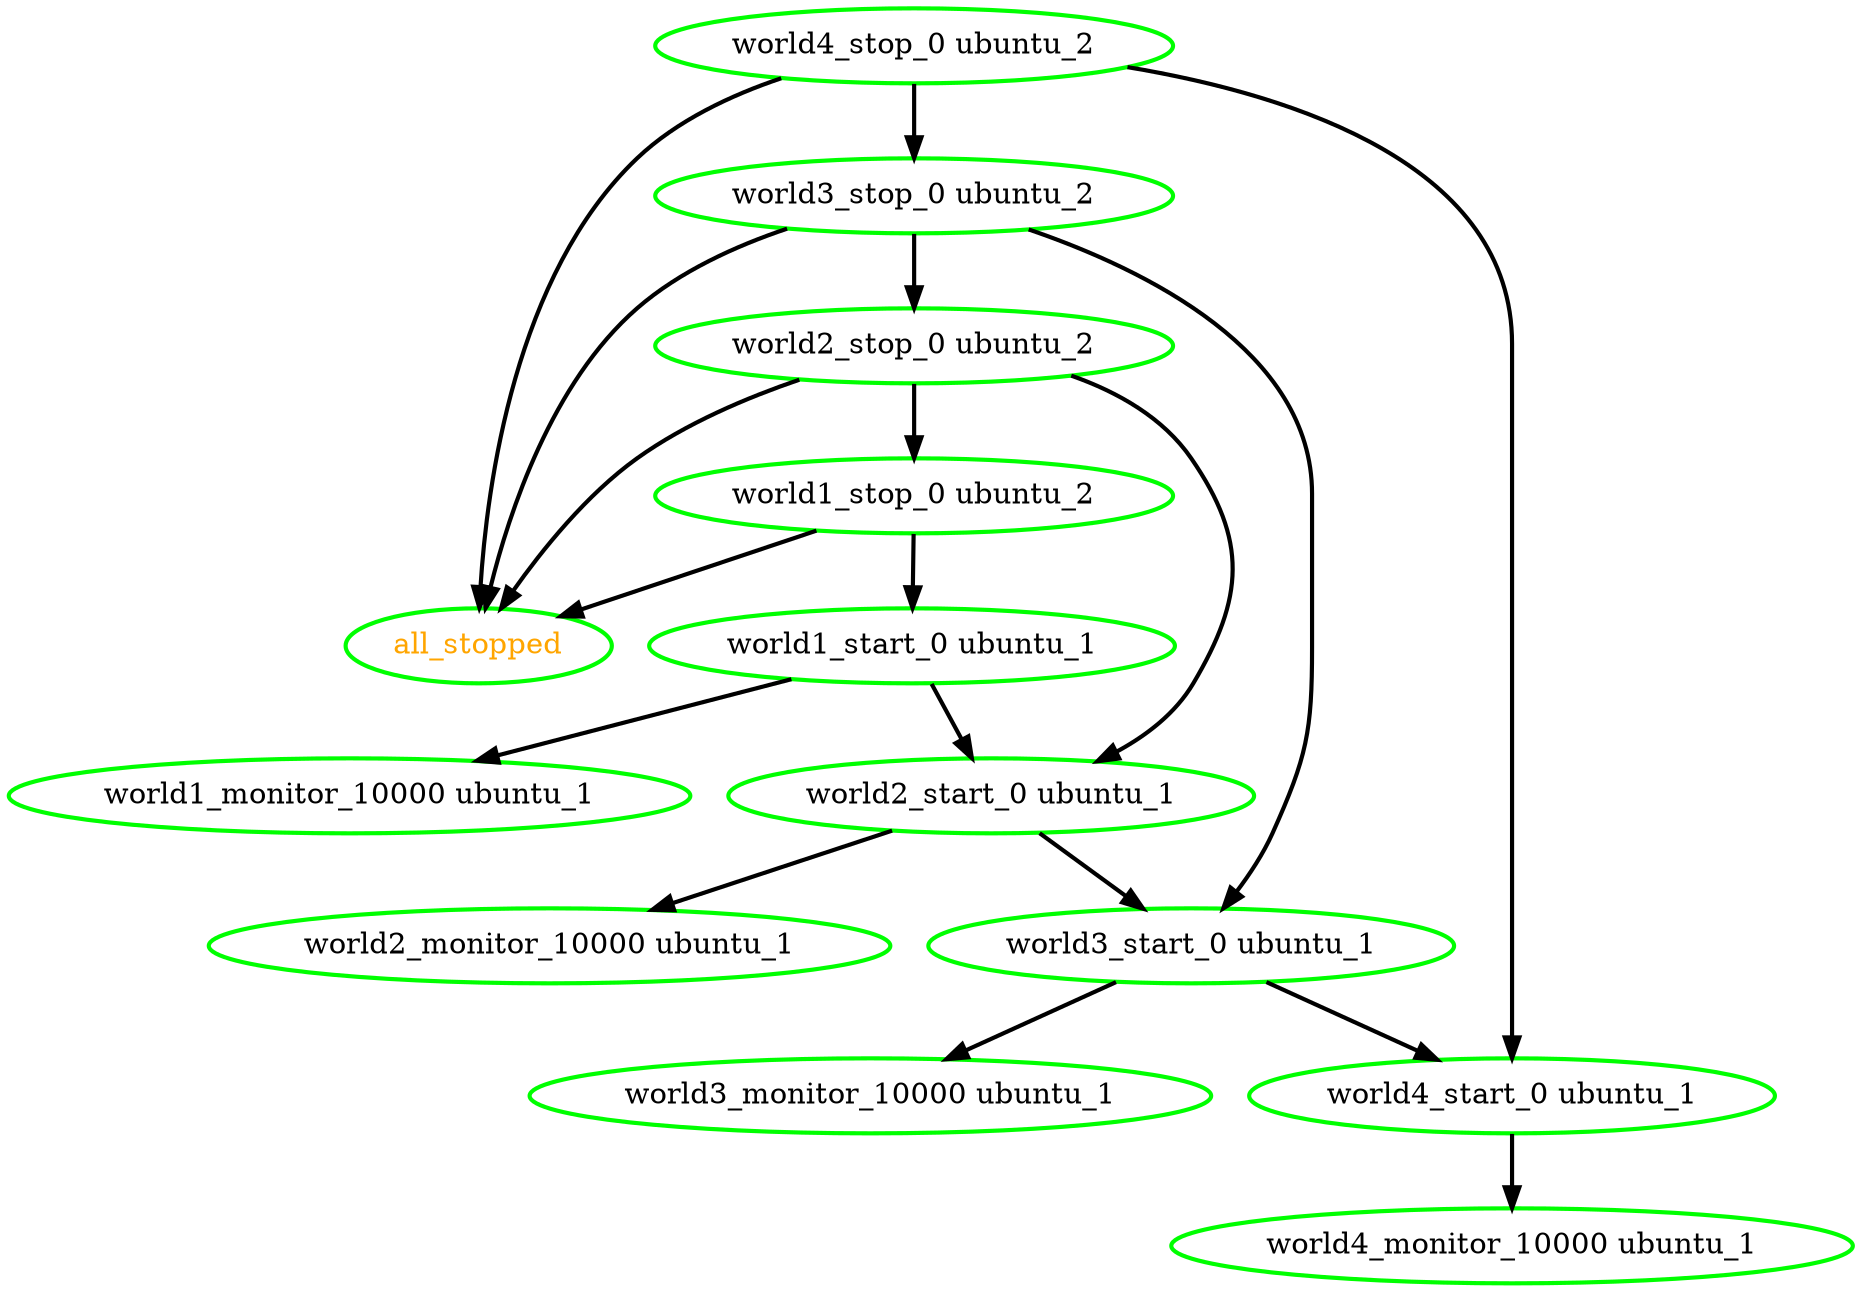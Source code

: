 digraph "g" {
"all_stopped" [ style=bold color="green" fontcolor="orange"  ]
"world1_monitor_10000 ubuntu_1" [ style=bold color="green" fontcolor="black"  ]
"world1_start_0 ubuntu_1" -> "world1_monitor_10000 ubuntu_1" [ style = bold]
"world1_start_0 ubuntu_1" -> "world2_start_0 ubuntu_1" [ style = bold]
"world1_start_0 ubuntu_1" [ style=bold color="green" fontcolor="black"  ]
"world1_stop_0 ubuntu_2" -> "all_stopped" [ style = bold]
"world1_stop_0 ubuntu_2" -> "world1_start_0 ubuntu_1" [ style = bold]
"world1_stop_0 ubuntu_2" [ style=bold color="green" fontcolor="black"  ]
"world2_monitor_10000 ubuntu_1" [ style=bold color="green" fontcolor="black"  ]
"world2_start_0 ubuntu_1" -> "world2_monitor_10000 ubuntu_1" [ style = bold]
"world2_start_0 ubuntu_1" -> "world3_start_0 ubuntu_1" [ style = bold]
"world2_start_0 ubuntu_1" [ style=bold color="green" fontcolor="black"  ]
"world2_stop_0 ubuntu_2" -> "all_stopped" [ style = bold]
"world2_stop_0 ubuntu_2" -> "world1_stop_0 ubuntu_2" [ style = bold]
"world2_stop_0 ubuntu_2" -> "world2_start_0 ubuntu_1" [ style = bold]
"world2_stop_0 ubuntu_2" [ style=bold color="green" fontcolor="black"  ]
"world3_monitor_10000 ubuntu_1" [ style=bold color="green" fontcolor="black"  ]
"world3_start_0 ubuntu_1" -> "world3_monitor_10000 ubuntu_1" [ style = bold]
"world3_start_0 ubuntu_1" -> "world4_start_0 ubuntu_1" [ style = bold]
"world3_start_0 ubuntu_1" [ style=bold color="green" fontcolor="black"  ]
"world3_stop_0 ubuntu_2" -> "all_stopped" [ style = bold]
"world3_stop_0 ubuntu_2" -> "world2_stop_0 ubuntu_2" [ style = bold]
"world3_stop_0 ubuntu_2" -> "world3_start_0 ubuntu_1" [ style = bold]
"world3_stop_0 ubuntu_2" [ style=bold color="green" fontcolor="black"  ]
"world4_monitor_10000 ubuntu_1" [ style=bold color="green" fontcolor="black"  ]
"world4_start_0 ubuntu_1" -> "world4_monitor_10000 ubuntu_1" [ style = bold]
"world4_start_0 ubuntu_1" [ style=bold color="green" fontcolor="black"  ]
"world4_stop_0 ubuntu_2" -> "all_stopped" [ style = bold]
"world4_stop_0 ubuntu_2" -> "world3_stop_0 ubuntu_2" [ style = bold]
"world4_stop_0 ubuntu_2" -> "world4_start_0 ubuntu_1" [ style = bold]
"world4_stop_0 ubuntu_2" [ style=bold color="green" fontcolor="black"  ]
}
